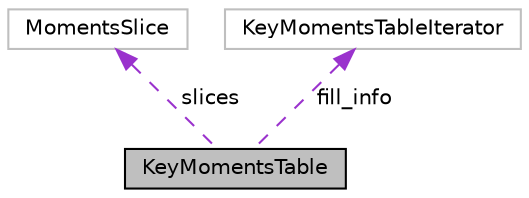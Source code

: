 digraph "KeyMomentsTable"
{
 // LATEX_PDF_SIZE
  edge [fontname="Helvetica",fontsize="10",labelfontname="Helvetica",labelfontsize="10"];
  node [fontname="Helvetica",fontsize="10",shape=record];
  Node1 [label="KeyMomentsTable",height=0.2,width=0.4,color="black", fillcolor="grey75", style="filled", fontcolor="black",tooltip=" "];
  Node2 -> Node1 [dir="back",color="darkorchid3",fontsize="10",style="dashed",label=" slices" ];
  Node2 [label="MomentsSlice",height=0.2,width=0.4,color="grey75", fillcolor="white", style="filled",URL="$structMomentsSlice.html",tooltip=" "];
  Node3 -> Node1 [dir="back",color="darkorchid3",fontsize="10",style="dashed",label=" fill_info" ];
  Node3 [label="KeyMomentsTableIterator",height=0.2,width=0.4,color="grey75", fillcolor="white", style="filled",URL="$structKeyMomentsTableIterator.html",tooltip=" "];
}
